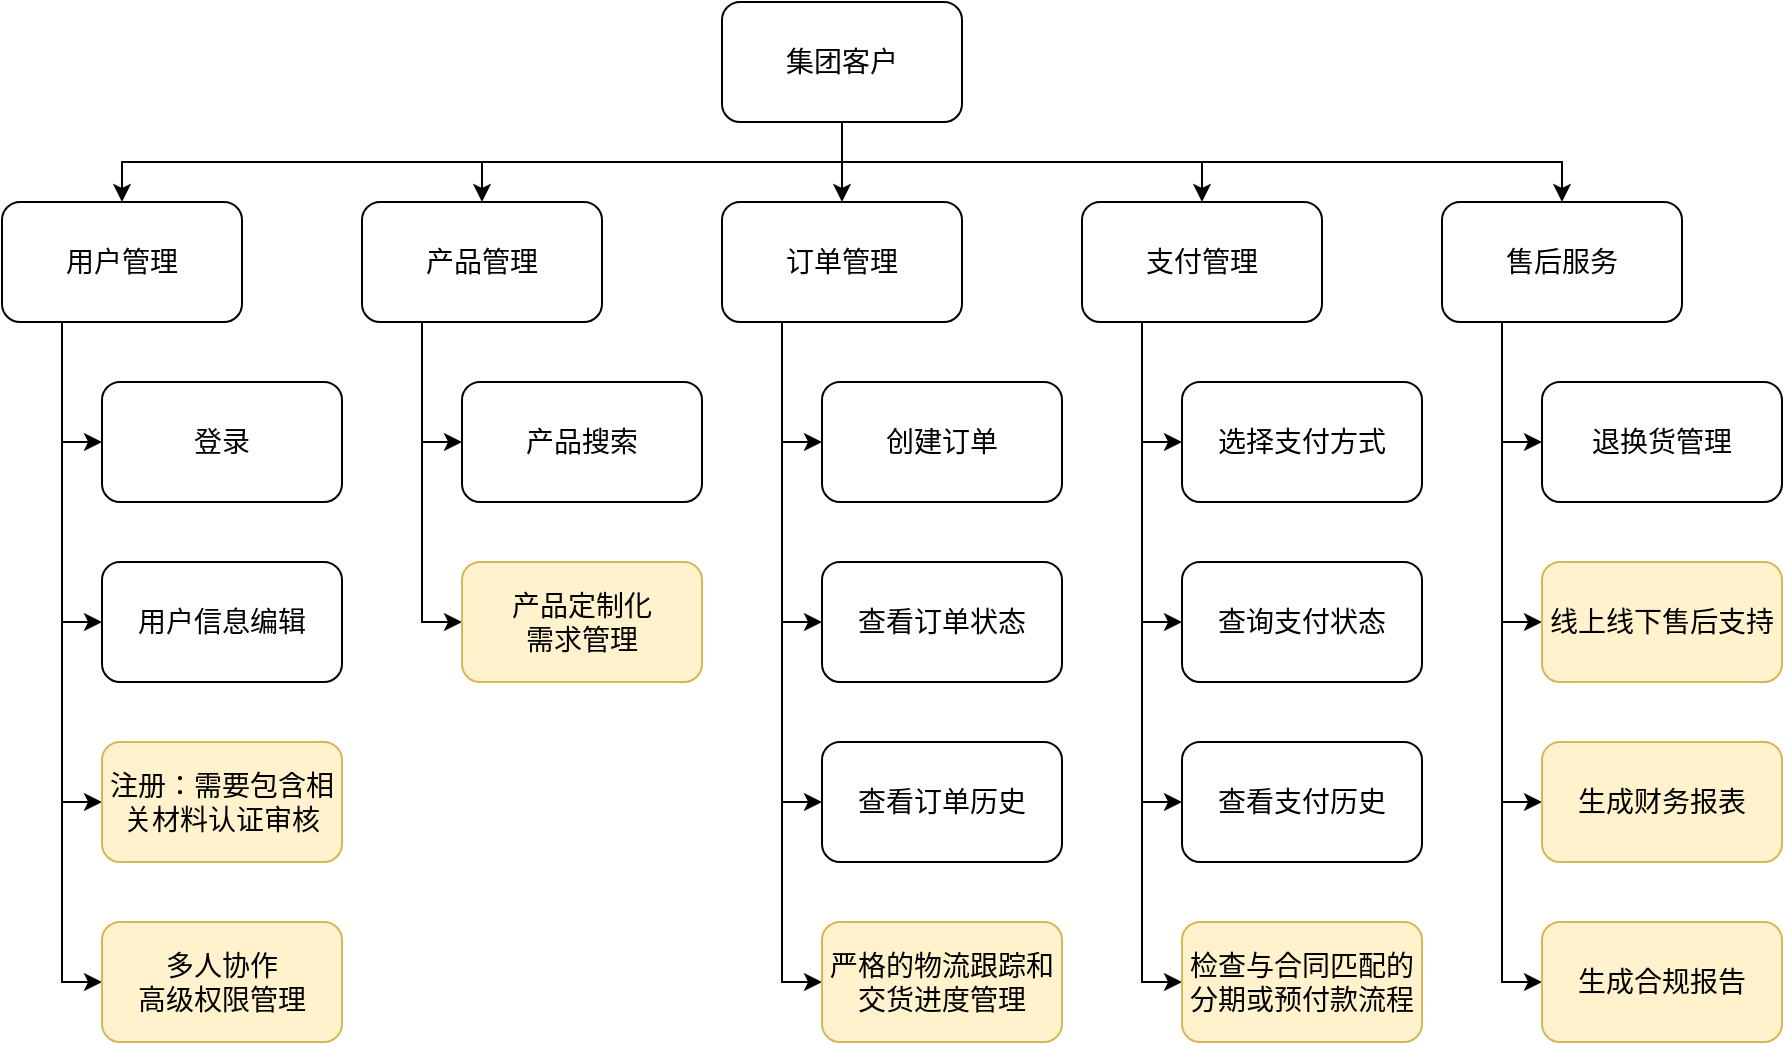 <mxfile version="24.8.9">
  <diagram name="Page-1" id="2c0d36ab-eaac-3732-788b-9136903baeff">
    <mxGraphModel grid="1" page="1" gridSize="10" guides="1" tooltips="1" connect="1" arrows="1" fold="1" pageScale="1.5" pageWidth="1169" pageHeight="827" background="none" math="0" shadow="0">
      <root>
        <mxCell id="0" />
        <mxCell id="1" parent="0" />
        <mxCell id="Fjs_YQo7GgNDg5CSu0KN-4" style="edgeStyle=orthogonalEdgeStyle;rounded=0;orthogonalLoop=1;jettySize=auto;html=1;exitX=0.25;exitY=1;exitDx=0;exitDy=0;entryX=0;entryY=0.5;entryDx=0;entryDy=0;fontSize=14;" edge="1" parent="1" source="Zl57nU9bKbdxz2f1xPPw-125" target="Fjs_YQo7GgNDg5CSu0KN-3">
          <mxGeometry relative="1" as="geometry" />
        </mxCell>
        <mxCell id="Fjs_YQo7GgNDg5CSu0KN-9" style="edgeStyle=orthogonalEdgeStyle;rounded=0;orthogonalLoop=1;jettySize=auto;html=1;exitX=0.25;exitY=1;exitDx=0;exitDy=0;entryX=0;entryY=0.5;entryDx=0;entryDy=0;fontSize=14;" edge="1" parent="1" source="Zl57nU9bKbdxz2f1xPPw-125" target="Fjs_YQo7GgNDg5CSu0KN-5">
          <mxGeometry relative="1" as="geometry" />
        </mxCell>
        <mxCell id="Fjs_YQo7GgNDg5CSu0KN-10" style="edgeStyle=orthogonalEdgeStyle;rounded=0;orthogonalLoop=1;jettySize=auto;html=1;exitX=0.25;exitY=1;exitDx=0;exitDy=0;entryX=0;entryY=0.5;entryDx=0;entryDy=0;fontSize=14;" edge="1" parent="1" source="Zl57nU9bKbdxz2f1xPPw-125" target="Fjs_YQo7GgNDg5CSu0KN-6">
          <mxGeometry relative="1" as="geometry" />
        </mxCell>
        <mxCell id="Fjs_YQo7GgNDg5CSu0KN-11" style="edgeStyle=orthogonalEdgeStyle;rounded=0;orthogonalLoop=1;jettySize=auto;html=1;exitX=0.25;exitY=1;exitDx=0;exitDy=0;entryX=0;entryY=0.5;entryDx=0;entryDy=0;fontSize=14;" edge="1" parent="1" source="Zl57nU9bKbdxz2f1xPPw-125" target="Fjs_YQo7GgNDg5CSu0KN-8">
          <mxGeometry relative="1" as="geometry" />
        </mxCell>
        <mxCell id="Zl57nU9bKbdxz2f1xPPw-125" value="用户管理" style="rounded=1;whiteSpace=wrap;html=1;fontSize=14;" vertex="1" parent="1">
          <mxGeometry x="120" y="340" width="120" height="60" as="geometry" />
        </mxCell>
        <mxCell id="Fjs_YQo7GgNDg5CSu0KN-14" style="edgeStyle=orthogonalEdgeStyle;rounded=0;orthogonalLoop=1;jettySize=auto;html=1;exitX=0.25;exitY=1;exitDx=0;exitDy=0;entryX=0;entryY=0.5;entryDx=0;entryDy=0;fontSize=14;" edge="1" parent="1" source="Zl57nU9bKbdxz2f1xPPw-126" target="Fjs_YQo7GgNDg5CSu0KN-13">
          <mxGeometry relative="1" as="geometry" />
        </mxCell>
        <mxCell id="Fjs_YQo7GgNDg5CSu0KN-16" style="edgeStyle=orthogonalEdgeStyle;rounded=0;orthogonalLoop=1;jettySize=auto;html=1;exitX=0.25;exitY=1;exitDx=0;exitDy=0;entryX=0;entryY=0.5;entryDx=0;entryDy=0;fontSize=14;" edge="1" parent="1" source="Zl57nU9bKbdxz2f1xPPw-126" target="Fjs_YQo7GgNDg5CSu0KN-15">
          <mxGeometry relative="1" as="geometry" />
        </mxCell>
        <mxCell id="Zl57nU9bKbdxz2f1xPPw-126" value="产品管理" style="rounded=1;whiteSpace=wrap;html=1;fontSize=14;" vertex="1" parent="1">
          <mxGeometry x="300" y="340" width="120" height="60" as="geometry" />
        </mxCell>
        <mxCell id="Fjs_YQo7GgNDg5CSu0KN-22" style="edgeStyle=orthogonalEdgeStyle;rounded=0;orthogonalLoop=1;jettySize=auto;html=1;exitX=0.25;exitY=1;exitDx=0;exitDy=0;entryX=0;entryY=0.5;entryDx=0;entryDy=0;fontSize=14;" edge="1" parent="1" source="Zl57nU9bKbdxz2f1xPPw-127" target="Fjs_YQo7GgNDg5CSu0KN-21">
          <mxGeometry relative="1" as="geometry" />
        </mxCell>
        <mxCell id="Fjs_YQo7GgNDg5CSu0KN-24" style="edgeStyle=orthogonalEdgeStyle;rounded=0;orthogonalLoop=1;jettySize=auto;html=1;exitX=0.25;exitY=1;exitDx=0;exitDy=0;entryX=0;entryY=0.5;entryDx=0;entryDy=0;fontSize=14;" edge="1" parent="1" source="Zl57nU9bKbdxz2f1xPPw-127" target="Fjs_YQo7GgNDg5CSu0KN-23">
          <mxGeometry relative="1" as="geometry" />
        </mxCell>
        <mxCell id="Fjs_YQo7GgNDg5CSu0KN-26" style="edgeStyle=orthogonalEdgeStyle;rounded=0;orthogonalLoop=1;jettySize=auto;html=1;exitX=0.25;exitY=1;exitDx=0;exitDy=0;entryX=0;entryY=0.5;entryDx=0;entryDy=0;fontSize=14;" edge="1" parent="1" source="Zl57nU9bKbdxz2f1xPPw-127" target="Fjs_YQo7GgNDg5CSu0KN-25">
          <mxGeometry relative="1" as="geometry" />
        </mxCell>
        <mxCell id="Fjs_YQo7GgNDg5CSu0KN-28" style="edgeStyle=orthogonalEdgeStyle;rounded=0;orthogonalLoop=1;jettySize=auto;html=1;exitX=0.25;exitY=1;exitDx=0;exitDy=0;entryX=0;entryY=0.5;entryDx=0;entryDy=0;fontSize=14;" edge="1" parent="1" source="Zl57nU9bKbdxz2f1xPPw-127" target="Fjs_YQo7GgNDg5CSu0KN-27">
          <mxGeometry relative="1" as="geometry" />
        </mxCell>
        <mxCell id="Zl57nU9bKbdxz2f1xPPw-127" value="订单管理" style="rounded=1;whiteSpace=wrap;html=1;fontSize=14;" vertex="1" parent="1">
          <mxGeometry x="480" y="340" width="120" height="60" as="geometry" />
        </mxCell>
        <mxCell id="Fjs_YQo7GgNDg5CSu0KN-30" style="edgeStyle=orthogonalEdgeStyle;rounded=0;orthogonalLoop=1;jettySize=auto;html=1;exitX=0.25;exitY=1;exitDx=0;exitDy=0;entryX=0;entryY=0.5;entryDx=0;entryDy=0;fontSize=14;" edge="1" parent="1" source="Zl57nU9bKbdxz2f1xPPw-128" target="Fjs_YQo7GgNDg5CSu0KN-29">
          <mxGeometry relative="1" as="geometry" />
        </mxCell>
        <mxCell id="Fjs_YQo7GgNDg5CSu0KN-35" style="edgeStyle=orthogonalEdgeStyle;rounded=0;orthogonalLoop=1;jettySize=auto;html=1;exitX=0.25;exitY=1;exitDx=0;exitDy=0;entryX=0;entryY=0.5;entryDx=0;entryDy=0;fontSize=14;" edge="1" parent="1" source="Zl57nU9bKbdxz2f1xPPw-128" target="Fjs_YQo7GgNDg5CSu0KN-31">
          <mxGeometry relative="1" as="geometry" />
        </mxCell>
        <mxCell id="Fjs_YQo7GgNDg5CSu0KN-36" style="edgeStyle=orthogonalEdgeStyle;rounded=0;orthogonalLoop=1;jettySize=auto;html=1;exitX=0.25;exitY=1;exitDx=0;exitDy=0;entryX=0;entryY=0.5;entryDx=0;entryDy=0;fontSize=14;" edge="1" parent="1" source="Zl57nU9bKbdxz2f1xPPw-128" target="Fjs_YQo7GgNDg5CSu0KN-32">
          <mxGeometry relative="1" as="geometry" />
        </mxCell>
        <mxCell id="Fjs_YQo7GgNDg5CSu0KN-38" style="edgeStyle=orthogonalEdgeStyle;rounded=0;orthogonalLoop=1;jettySize=auto;html=1;exitX=0.25;exitY=1;exitDx=0;exitDy=0;entryX=0;entryY=0.5;entryDx=0;entryDy=0;fontSize=14;" edge="1" parent="1" source="Zl57nU9bKbdxz2f1xPPw-128" target="Fjs_YQo7GgNDg5CSu0KN-37">
          <mxGeometry relative="1" as="geometry" />
        </mxCell>
        <mxCell id="Zl57nU9bKbdxz2f1xPPw-128" value="支付管理" style="rounded=1;whiteSpace=wrap;html=1;fontSize=14;" vertex="1" parent="1">
          <mxGeometry x="660" y="340" width="120" height="60" as="geometry" />
        </mxCell>
        <mxCell id="Fjs_YQo7GgNDg5CSu0KN-12" style="edgeStyle=orthogonalEdgeStyle;rounded=0;orthogonalLoop=1;jettySize=auto;html=1;exitX=0.5;exitY=1;exitDx=0;exitDy=0;entryX=0.5;entryY=0;entryDx=0;entryDy=0;fontSize=14;" edge="1" parent="1" source="Zl57nU9bKbdxz2f1xPPw-135" target="Zl57nU9bKbdxz2f1xPPw-125">
          <mxGeometry relative="1" as="geometry" />
        </mxCell>
        <mxCell id="Fjs_YQo7GgNDg5CSu0KN-17" style="edgeStyle=orthogonalEdgeStyle;rounded=0;orthogonalLoop=1;jettySize=auto;html=1;exitX=0.5;exitY=1;exitDx=0;exitDy=0;fontSize=14;" edge="1" parent="1" source="Zl57nU9bKbdxz2f1xPPw-135" target="Zl57nU9bKbdxz2f1xPPw-126">
          <mxGeometry relative="1" as="geometry" />
        </mxCell>
        <mxCell id="Fjs_YQo7GgNDg5CSu0KN-18" style="edgeStyle=orthogonalEdgeStyle;rounded=0;orthogonalLoop=1;jettySize=auto;html=1;exitX=0.5;exitY=1;exitDx=0;exitDy=0;entryX=0.5;entryY=0;entryDx=0;entryDy=0;fontSize=14;" edge="1" parent="1" source="Zl57nU9bKbdxz2f1xPPw-135" target="Zl57nU9bKbdxz2f1xPPw-127">
          <mxGeometry relative="1" as="geometry" />
        </mxCell>
        <mxCell id="Fjs_YQo7GgNDg5CSu0KN-19" style="edgeStyle=orthogonalEdgeStyle;rounded=0;orthogonalLoop=1;jettySize=auto;html=1;exitX=0.5;exitY=1;exitDx=0;exitDy=0;entryX=0.5;entryY=0;entryDx=0;entryDy=0;fontSize=14;" edge="1" parent="1" source="Zl57nU9bKbdxz2f1xPPw-135" target="Zl57nU9bKbdxz2f1xPPw-128">
          <mxGeometry relative="1" as="geometry" />
        </mxCell>
        <mxCell id="Fjs_YQo7GgNDg5CSu0KN-20" style="edgeStyle=orthogonalEdgeStyle;rounded=0;orthogonalLoop=1;jettySize=auto;html=1;exitX=0.5;exitY=1;exitDx=0;exitDy=0;entryX=0.5;entryY=0;entryDx=0;entryDy=0;fontSize=14;" edge="1" parent="1" source="Zl57nU9bKbdxz2f1xPPw-135" target="Fjs_YQo7GgNDg5CSu0KN-1">
          <mxGeometry relative="1" as="geometry" />
        </mxCell>
        <mxCell id="Zl57nU9bKbdxz2f1xPPw-135" value="集团客户" style="rounded=1;whiteSpace=wrap;html=1;fontSize=14;" vertex="1" parent="1">
          <mxGeometry x="480" y="240" width="120" height="60" as="geometry" />
        </mxCell>
        <mxCell id="Fjs_YQo7GgNDg5CSu0KN-34" style="edgeStyle=orthogonalEdgeStyle;rounded=0;orthogonalLoop=1;jettySize=auto;html=1;exitX=0.25;exitY=1;exitDx=0;exitDy=0;entryX=0;entryY=0.5;entryDx=0;entryDy=0;fontSize=14;" edge="1" parent="1" source="Fjs_YQo7GgNDg5CSu0KN-1" target="Fjs_YQo7GgNDg5CSu0KN-33">
          <mxGeometry relative="1" as="geometry" />
        </mxCell>
        <mxCell id="Fjs_YQo7GgNDg5CSu0KN-40" style="edgeStyle=orthogonalEdgeStyle;rounded=0;orthogonalLoop=1;jettySize=auto;html=1;exitX=0.25;exitY=1;exitDx=0;exitDy=0;entryX=0;entryY=0.5;entryDx=0;entryDy=0;fontSize=14;" edge="1" parent="1" source="Fjs_YQo7GgNDg5CSu0KN-1" target="Fjs_YQo7GgNDg5CSu0KN-39">
          <mxGeometry relative="1" as="geometry" />
        </mxCell>
        <mxCell id="Fjs_YQo7GgNDg5CSu0KN-42" style="edgeStyle=orthogonalEdgeStyle;rounded=0;orthogonalLoop=1;jettySize=auto;html=1;exitX=0.25;exitY=1;exitDx=0;exitDy=0;entryX=0;entryY=0.5;entryDx=0;entryDy=0;fontSize=14;" edge="1" parent="1" source="Fjs_YQo7GgNDg5CSu0KN-1" target="Fjs_YQo7GgNDg5CSu0KN-41">
          <mxGeometry relative="1" as="geometry" />
        </mxCell>
        <mxCell id="Fjs_YQo7GgNDg5CSu0KN-44" style="edgeStyle=orthogonalEdgeStyle;rounded=0;orthogonalLoop=1;jettySize=auto;html=1;exitX=0.25;exitY=1;exitDx=0;exitDy=0;entryX=0;entryY=0.5;entryDx=0;entryDy=0;fontSize=14;" edge="1" parent="1" source="Fjs_YQo7GgNDg5CSu0KN-1" target="Fjs_YQo7GgNDg5CSu0KN-43">
          <mxGeometry relative="1" as="geometry" />
        </mxCell>
        <mxCell id="Fjs_YQo7GgNDg5CSu0KN-1" value="售后服务" style="rounded=1;whiteSpace=wrap;html=1;fontSize=14;" vertex="1" parent="1">
          <mxGeometry x="840" y="340" width="120" height="60" as="geometry" />
        </mxCell>
        <mxCell id="Fjs_YQo7GgNDg5CSu0KN-3" value="登录" style="rounded=1;whiteSpace=wrap;html=1;fontSize=14;" vertex="1" parent="1">
          <mxGeometry x="170" y="430" width="120" height="60" as="geometry" />
        </mxCell>
        <mxCell id="Fjs_YQo7GgNDg5CSu0KN-5" value="用户信息编辑" style="rounded=1;whiteSpace=wrap;html=1;fontSize=14;" vertex="1" parent="1">
          <mxGeometry x="170" y="520" width="120" height="60" as="geometry" />
        </mxCell>
        <mxCell id="Fjs_YQo7GgNDg5CSu0KN-6" value="注册：需要包含相关材料认证审核" style="rounded=1;whiteSpace=wrap;html=1;fillColor=#fff2cc;strokeColor=#d6b656;fontSize=14;" vertex="1" parent="1">
          <mxGeometry x="170" y="610" width="120" height="60" as="geometry" />
        </mxCell>
        <mxCell id="Fjs_YQo7GgNDg5CSu0KN-8" value="多人协作&lt;br&gt;高级权限管理" style="rounded=1;whiteSpace=wrap;html=1;fillColor=#fff2cc;strokeColor=#d6b656;fontSize=14;" vertex="1" parent="1">
          <mxGeometry x="170" y="700" width="120" height="60" as="geometry" />
        </mxCell>
        <mxCell id="Fjs_YQo7GgNDg5CSu0KN-13" value="产品搜索" style="rounded=1;whiteSpace=wrap;html=1;fontSize=14;" vertex="1" parent="1">
          <mxGeometry x="350" y="430" width="120" height="60" as="geometry" />
        </mxCell>
        <mxCell id="Fjs_YQo7GgNDg5CSu0KN-15" value="产品定制化&lt;br&gt;需求管理" style="rounded=1;whiteSpace=wrap;html=1;fillColor=#fff2cc;strokeColor=#d6b656;fontSize=14;" vertex="1" parent="1">
          <mxGeometry x="350" y="520" width="120" height="60" as="geometry" />
        </mxCell>
        <mxCell id="Fjs_YQo7GgNDg5CSu0KN-21" value="创建订单" style="rounded=1;whiteSpace=wrap;html=1;fontSize=14;" vertex="1" parent="1">
          <mxGeometry x="530" y="430" width="120" height="60" as="geometry" />
        </mxCell>
        <mxCell id="Fjs_YQo7GgNDg5CSu0KN-23" value="查看订单状态" style="rounded=1;whiteSpace=wrap;html=1;fontSize=14;" vertex="1" parent="1">
          <mxGeometry x="530" y="520" width="120" height="60" as="geometry" />
        </mxCell>
        <mxCell id="Fjs_YQo7GgNDg5CSu0KN-25" value="查看订单历史" style="rounded=1;whiteSpace=wrap;html=1;fontSize=14;" vertex="1" parent="1">
          <mxGeometry x="530" y="610" width="120" height="60" as="geometry" />
        </mxCell>
        <mxCell id="Fjs_YQo7GgNDg5CSu0KN-27" value="严格的物流跟踪和交货进度管理" style="rounded=1;whiteSpace=wrap;html=1;fillColor=#fff2cc;strokeColor=#d6b656;fontSize=14;" vertex="1" parent="1">
          <mxGeometry x="530" y="700" width="120" height="60" as="geometry" />
        </mxCell>
        <mxCell id="Fjs_YQo7GgNDg5CSu0KN-29" value="选择支付方式" style="rounded=1;whiteSpace=wrap;html=1;fontSize=14;" vertex="1" parent="1">
          <mxGeometry x="710" y="430" width="120" height="60" as="geometry" />
        </mxCell>
        <mxCell id="Fjs_YQo7GgNDg5CSu0KN-31" value="查询支付状态" style="rounded=1;whiteSpace=wrap;html=1;fontSize=14;" vertex="1" parent="1">
          <mxGeometry x="710" y="520" width="120" height="60" as="geometry" />
        </mxCell>
        <mxCell id="Fjs_YQo7GgNDg5CSu0KN-32" value="查看支付历史" style="rounded=1;whiteSpace=wrap;html=1;fontSize=14;" vertex="1" parent="1">
          <mxGeometry x="710" y="610" width="120" height="60" as="geometry" />
        </mxCell>
        <mxCell id="Fjs_YQo7GgNDg5CSu0KN-33" value="退换货管理" style="rounded=1;whiteSpace=wrap;html=1;fontSize=14;" vertex="1" parent="1">
          <mxGeometry x="890" y="430" width="120" height="60" as="geometry" />
        </mxCell>
        <mxCell id="Fjs_YQo7GgNDg5CSu0KN-37" value="检查与合同匹配的分期或预付款流程" style="rounded=1;whiteSpace=wrap;html=1;fillColor=#fff2cc;strokeColor=#d6b656;fontSize=14;" vertex="1" parent="1">
          <mxGeometry x="710" y="700" width="120" height="60" as="geometry" />
        </mxCell>
        <mxCell id="Fjs_YQo7GgNDg5CSu0KN-39" value="线上线下售后支持" style="rounded=1;whiteSpace=wrap;html=1;fillColor=#fff2cc;strokeColor=#d6b656;fontSize=14;" vertex="1" parent="1">
          <mxGeometry x="890" y="520" width="120" height="60" as="geometry" />
        </mxCell>
        <mxCell id="Fjs_YQo7GgNDg5CSu0KN-41" value="生成财务报表" style="rounded=1;whiteSpace=wrap;html=1;fillColor=#fff2cc;strokeColor=#d6b656;fontSize=14;" vertex="1" parent="1">
          <mxGeometry x="890" y="610" width="120" height="60" as="geometry" />
        </mxCell>
        <mxCell id="Fjs_YQo7GgNDg5CSu0KN-43" value="生成合规报告" style="rounded=1;whiteSpace=wrap;html=1;fillColor=#fff2cc;strokeColor=#d6b656;fontSize=14;" vertex="1" parent="1">
          <mxGeometry x="890" y="700" width="120" height="60" as="geometry" />
        </mxCell>
      </root>
    </mxGraphModel>
  </diagram>
</mxfile>
